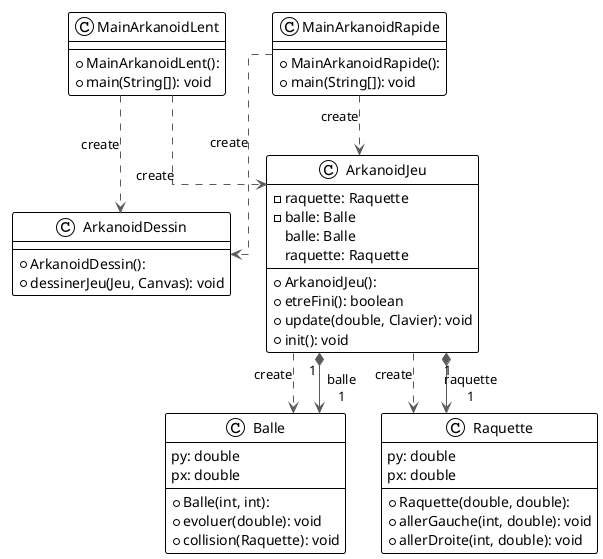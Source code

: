 @startuml

!theme plain
top to bottom direction
skinparam linetype ortho

class ArkanoidDessin {
  + ArkanoidDessin(): 
  + dessinerJeu(Jeu, Canvas): void
}
class ArkanoidJeu {
  + ArkanoidJeu(): 
  - raquette: Raquette
  - balle: Balle
  + etreFini(): boolean
  + update(double, Clavier): void
  + init(): void
   balle: Balle
   raquette: Raquette
}
class Balle {
  + Balle(int, int): 
  + evoluer(double): void
  + collision(Raquette): void
   py: double
   px: double
}
class MainArkanoidLent {
  + MainArkanoidLent(): 
  + main(String[]): void
}
class MainArkanoidRapide {
  + MainArkanoidRapide(): 
  + main(String[]): void
}
class Raquette {
  + Raquette(double, double): 
  + allerGauche(int, double): void
  + allerDroite(int, double): void
   py: double
   px: double
}

ArkanoidJeu         -[#595959,dashed]->  Balle              : "«create»"
ArkanoidJeu        "1" *-[#595959,plain]-> "balle\n1" Balle              
ArkanoidJeu         -[#595959,dashed]->  Raquette           : "«create»"
ArkanoidJeu        "1" *-[#595959,plain]-> "raquette\n1" Raquette           
MainArkanoidLent    -[#595959,dashed]->  ArkanoidDessin     : "«create»"
MainArkanoidLent    -[#595959,dashed]->  ArkanoidJeu        : "«create»"
MainArkanoidRapide  -[#595959,dashed]->  ArkanoidDessin     : "«create»"
MainArkanoidRapide  -[#595959,dashed]->  ArkanoidJeu        : "«create»"
@enduml

